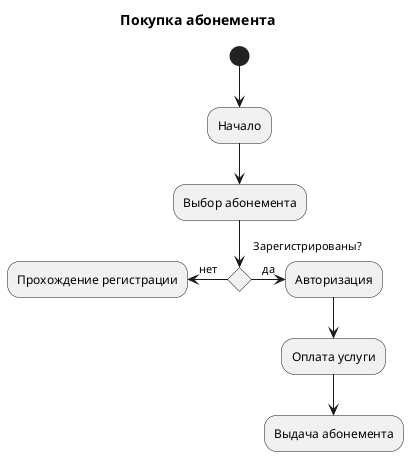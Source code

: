 @startuml
title Покупка абонемента
(*) --> Начало
--> "Выбор абонемента"
if "Зарегистрированы?" then
-left->[нет] "Прохождение регистрации"
else
-right->[да] "Авторизация"
--> "Оплата услуги"
--> "Выдача абонемента"
endif
@enduml